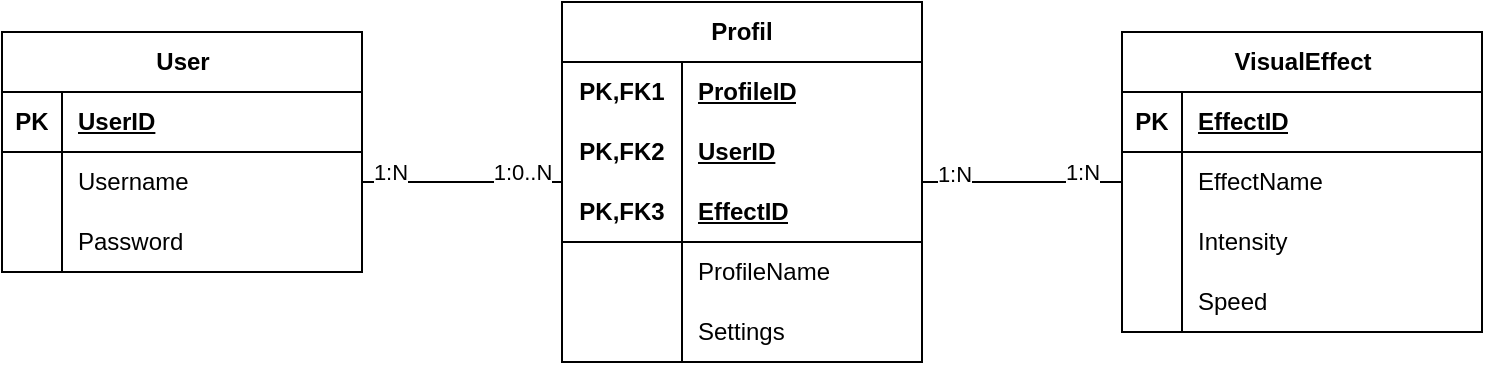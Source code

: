 <mxfile version="22.0.3" type="device">
  <diagram name="Seite-1" id="4d086khcUP9tRI4t_w3H">
    <mxGraphModel dx="1434" dy="844" grid="1" gridSize="10" guides="1" tooltips="1" connect="1" arrows="1" fold="1" page="1" pageScale="1" pageWidth="827" pageHeight="1169" math="0" shadow="0">
      <root>
        <mxCell id="0" />
        <mxCell id="1" parent="0" />
        <mxCell id="CetDLCdSc64ERiJcnzY1-14" value="Profil" style="shape=table;startSize=30;container=1;collapsible=1;childLayout=tableLayout;fixedRows=1;rowLines=0;fontStyle=1;align=center;resizeLast=1;html=1;whiteSpace=wrap;" vertex="1" parent="1">
          <mxGeometry x="320" y="45" width="180" height="180" as="geometry" />
        </mxCell>
        <mxCell id="CetDLCdSc64ERiJcnzY1-15" value="" style="shape=tableRow;horizontal=0;startSize=0;swimlaneHead=0;swimlaneBody=0;fillColor=none;collapsible=0;dropTarget=0;points=[[0,0.5],[1,0.5]];portConstraint=eastwest;top=0;left=0;right=0;bottom=0;html=1;" vertex="1" parent="CetDLCdSc64ERiJcnzY1-14">
          <mxGeometry y="30" width="180" height="30" as="geometry" />
        </mxCell>
        <mxCell id="CetDLCdSc64ERiJcnzY1-16" value="PK,FK1" style="shape=partialRectangle;connectable=0;fillColor=none;top=0;left=0;bottom=0;right=0;fontStyle=1;overflow=hidden;html=1;whiteSpace=wrap;" vertex="1" parent="CetDLCdSc64ERiJcnzY1-15">
          <mxGeometry width="60" height="30" as="geometry">
            <mxRectangle width="60" height="30" as="alternateBounds" />
          </mxGeometry>
        </mxCell>
        <mxCell id="CetDLCdSc64ERiJcnzY1-17" value="ProfileID" style="shape=partialRectangle;connectable=0;fillColor=none;top=0;left=0;bottom=0;right=0;align=left;spacingLeft=6;fontStyle=5;overflow=hidden;html=1;whiteSpace=wrap;" vertex="1" parent="CetDLCdSc64ERiJcnzY1-15">
          <mxGeometry x="60" width="120" height="30" as="geometry">
            <mxRectangle width="120" height="30" as="alternateBounds" />
          </mxGeometry>
        </mxCell>
        <mxCell id="CetDLCdSc64ERiJcnzY1-62" value="" style="shape=tableRow;horizontal=0;startSize=0;swimlaneHead=0;swimlaneBody=0;fillColor=none;collapsible=0;dropTarget=0;points=[[0,0.5],[1,0.5]];portConstraint=eastwest;top=0;left=0;right=0;bottom=0;html=1;" vertex="1" parent="CetDLCdSc64ERiJcnzY1-14">
          <mxGeometry y="60" width="180" height="30" as="geometry" />
        </mxCell>
        <mxCell id="CetDLCdSc64ERiJcnzY1-63" value="PK,FK2" style="shape=partialRectangle;connectable=0;fillColor=none;top=0;left=0;bottom=0;right=0;fontStyle=1;overflow=hidden;html=1;whiteSpace=wrap;" vertex="1" parent="CetDLCdSc64ERiJcnzY1-62">
          <mxGeometry width="60" height="30" as="geometry">
            <mxRectangle width="60" height="30" as="alternateBounds" />
          </mxGeometry>
        </mxCell>
        <mxCell id="CetDLCdSc64ERiJcnzY1-64" value="UserID" style="shape=partialRectangle;connectable=0;fillColor=none;top=0;left=0;bottom=0;right=0;align=left;spacingLeft=6;fontStyle=5;overflow=hidden;html=1;whiteSpace=wrap;" vertex="1" parent="CetDLCdSc64ERiJcnzY1-62">
          <mxGeometry x="60" width="120" height="30" as="geometry">
            <mxRectangle width="120" height="30" as="alternateBounds" />
          </mxGeometry>
        </mxCell>
        <mxCell id="CetDLCdSc64ERiJcnzY1-18" value="" style="shape=tableRow;horizontal=0;startSize=0;swimlaneHead=0;swimlaneBody=0;fillColor=none;collapsible=0;dropTarget=0;points=[[0,0.5],[1,0.5]];portConstraint=eastwest;top=0;left=0;right=0;bottom=1;html=1;" vertex="1" parent="CetDLCdSc64ERiJcnzY1-14">
          <mxGeometry y="90" width="180" height="30" as="geometry" />
        </mxCell>
        <mxCell id="CetDLCdSc64ERiJcnzY1-19" value="PK,FK3" style="shape=partialRectangle;connectable=0;fillColor=none;top=0;left=0;bottom=0;right=0;fontStyle=1;overflow=hidden;html=1;whiteSpace=wrap;" vertex="1" parent="CetDLCdSc64ERiJcnzY1-18">
          <mxGeometry width="60" height="30" as="geometry">
            <mxRectangle width="60" height="30" as="alternateBounds" />
          </mxGeometry>
        </mxCell>
        <mxCell id="CetDLCdSc64ERiJcnzY1-20" value="EffectID" style="shape=partialRectangle;connectable=0;fillColor=none;top=0;left=0;bottom=0;right=0;align=left;spacingLeft=6;fontStyle=5;overflow=hidden;html=1;whiteSpace=wrap;" vertex="1" parent="CetDLCdSc64ERiJcnzY1-18">
          <mxGeometry x="60" width="120" height="30" as="geometry">
            <mxRectangle width="120" height="30" as="alternateBounds" />
          </mxGeometry>
        </mxCell>
        <mxCell id="CetDLCdSc64ERiJcnzY1-21" value="" style="shape=tableRow;horizontal=0;startSize=0;swimlaneHead=0;swimlaneBody=0;fillColor=none;collapsible=0;dropTarget=0;points=[[0,0.5],[1,0.5]];portConstraint=eastwest;top=0;left=0;right=0;bottom=0;html=1;" vertex="1" parent="CetDLCdSc64ERiJcnzY1-14">
          <mxGeometry y="120" width="180" height="30" as="geometry" />
        </mxCell>
        <mxCell id="CetDLCdSc64ERiJcnzY1-22" value="" style="shape=partialRectangle;connectable=0;fillColor=none;top=0;left=0;bottom=0;right=0;editable=1;overflow=hidden;html=1;whiteSpace=wrap;" vertex="1" parent="CetDLCdSc64ERiJcnzY1-21">
          <mxGeometry width="60" height="30" as="geometry">
            <mxRectangle width="60" height="30" as="alternateBounds" />
          </mxGeometry>
        </mxCell>
        <mxCell id="CetDLCdSc64ERiJcnzY1-23" value="ProfileName" style="shape=partialRectangle;connectable=0;fillColor=none;top=0;left=0;bottom=0;right=0;align=left;spacingLeft=6;overflow=hidden;html=1;whiteSpace=wrap;" vertex="1" parent="CetDLCdSc64ERiJcnzY1-21">
          <mxGeometry x="60" width="120" height="30" as="geometry">
            <mxRectangle width="120" height="30" as="alternateBounds" />
          </mxGeometry>
        </mxCell>
        <mxCell id="CetDLCdSc64ERiJcnzY1-24" value="" style="shape=tableRow;horizontal=0;startSize=0;swimlaneHead=0;swimlaneBody=0;fillColor=none;collapsible=0;dropTarget=0;points=[[0,0.5],[1,0.5]];portConstraint=eastwest;top=0;left=0;right=0;bottom=0;html=1;" vertex="1" parent="CetDLCdSc64ERiJcnzY1-14">
          <mxGeometry y="150" width="180" height="30" as="geometry" />
        </mxCell>
        <mxCell id="CetDLCdSc64ERiJcnzY1-25" value="" style="shape=partialRectangle;connectable=0;fillColor=none;top=0;left=0;bottom=0;right=0;editable=1;overflow=hidden;html=1;whiteSpace=wrap;" vertex="1" parent="CetDLCdSc64ERiJcnzY1-24">
          <mxGeometry width="60" height="30" as="geometry">
            <mxRectangle width="60" height="30" as="alternateBounds" />
          </mxGeometry>
        </mxCell>
        <mxCell id="CetDLCdSc64ERiJcnzY1-26" value="Settings" style="shape=partialRectangle;connectable=0;fillColor=none;top=0;left=0;bottom=0;right=0;align=left;spacingLeft=6;overflow=hidden;html=1;whiteSpace=wrap;" vertex="1" parent="CetDLCdSc64ERiJcnzY1-24">
          <mxGeometry x="60" width="120" height="30" as="geometry">
            <mxRectangle width="120" height="30" as="alternateBounds" />
          </mxGeometry>
        </mxCell>
        <mxCell id="CetDLCdSc64ERiJcnzY1-69" style="edgeStyle=orthogonalEdgeStyle;rounded=0;orthogonalLoop=1;jettySize=auto;html=1;endArrow=none;endFill=0;" edge="1" parent="1" source="CetDLCdSc64ERiJcnzY1-27" target="CetDLCdSc64ERiJcnzY1-14">
          <mxGeometry relative="1" as="geometry" />
        </mxCell>
        <mxCell id="CetDLCdSc64ERiJcnzY1-70" value="1:N" style="edgeLabel;html=1;align=center;verticalAlign=middle;resizable=0;points=[];" vertex="1" connectable="0" parent="CetDLCdSc64ERiJcnzY1-69">
          <mxGeometry x="0.68" y="-4" relative="1" as="geometry">
            <mxPoint as="offset" />
          </mxGeometry>
        </mxCell>
        <mxCell id="CetDLCdSc64ERiJcnzY1-71" value="1:N" style="edgeLabel;html=1;align=center;verticalAlign=middle;resizable=0;points=[];" vertex="1" connectable="0" parent="CetDLCdSc64ERiJcnzY1-69">
          <mxGeometry x="-0.76" y="-3" relative="1" as="geometry">
            <mxPoint x="-8" y="-2" as="offset" />
          </mxGeometry>
        </mxCell>
        <mxCell id="CetDLCdSc64ERiJcnzY1-27" value="VisualEffect" style="shape=table;startSize=30;container=1;collapsible=1;childLayout=tableLayout;fixedRows=1;rowLines=0;fontStyle=1;align=center;resizeLast=1;html=1;" vertex="1" parent="1">
          <mxGeometry x="600" y="60" width="180" height="150" as="geometry" />
        </mxCell>
        <mxCell id="CetDLCdSc64ERiJcnzY1-28" value="" style="shape=tableRow;horizontal=0;startSize=0;swimlaneHead=0;swimlaneBody=0;fillColor=none;collapsible=0;dropTarget=0;points=[[0,0.5],[1,0.5]];portConstraint=eastwest;top=0;left=0;right=0;bottom=1;" vertex="1" parent="CetDLCdSc64ERiJcnzY1-27">
          <mxGeometry y="30" width="180" height="30" as="geometry" />
        </mxCell>
        <mxCell id="CetDLCdSc64ERiJcnzY1-29" value="PK" style="shape=partialRectangle;connectable=0;fillColor=none;top=0;left=0;bottom=0;right=0;fontStyle=1;overflow=hidden;whiteSpace=wrap;html=1;" vertex="1" parent="CetDLCdSc64ERiJcnzY1-28">
          <mxGeometry width="30" height="30" as="geometry">
            <mxRectangle width="30" height="30" as="alternateBounds" />
          </mxGeometry>
        </mxCell>
        <mxCell id="CetDLCdSc64ERiJcnzY1-30" value="EffectID" style="shape=partialRectangle;connectable=0;fillColor=none;top=0;left=0;bottom=0;right=0;align=left;spacingLeft=6;fontStyle=5;overflow=hidden;whiteSpace=wrap;html=1;" vertex="1" parent="CetDLCdSc64ERiJcnzY1-28">
          <mxGeometry x="30" width="150" height="30" as="geometry">
            <mxRectangle width="150" height="30" as="alternateBounds" />
          </mxGeometry>
        </mxCell>
        <mxCell id="CetDLCdSc64ERiJcnzY1-31" value="" style="shape=tableRow;horizontal=0;startSize=0;swimlaneHead=0;swimlaneBody=0;fillColor=none;collapsible=0;dropTarget=0;points=[[0,0.5],[1,0.5]];portConstraint=eastwest;top=0;left=0;right=0;bottom=0;" vertex="1" parent="CetDLCdSc64ERiJcnzY1-27">
          <mxGeometry y="60" width="180" height="30" as="geometry" />
        </mxCell>
        <mxCell id="CetDLCdSc64ERiJcnzY1-32" value="" style="shape=partialRectangle;connectable=0;fillColor=none;top=0;left=0;bottom=0;right=0;editable=1;overflow=hidden;whiteSpace=wrap;html=1;" vertex="1" parent="CetDLCdSc64ERiJcnzY1-31">
          <mxGeometry width="30" height="30" as="geometry">
            <mxRectangle width="30" height="30" as="alternateBounds" />
          </mxGeometry>
        </mxCell>
        <mxCell id="CetDLCdSc64ERiJcnzY1-33" value="EffectName" style="shape=partialRectangle;connectable=0;fillColor=none;top=0;left=0;bottom=0;right=0;align=left;spacingLeft=6;overflow=hidden;whiteSpace=wrap;html=1;" vertex="1" parent="CetDLCdSc64ERiJcnzY1-31">
          <mxGeometry x="30" width="150" height="30" as="geometry">
            <mxRectangle width="150" height="30" as="alternateBounds" />
          </mxGeometry>
        </mxCell>
        <mxCell id="CetDLCdSc64ERiJcnzY1-34" value="" style="shape=tableRow;horizontal=0;startSize=0;swimlaneHead=0;swimlaneBody=0;fillColor=none;collapsible=0;dropTarget=0;points=[[0,0.5],[1,0.5]];portConstraint=eastwest;top=0;left=0;right=0;bottom=0;" vertex="1" parent="CetDLCdSc64ERiJcnzY1-27">
          <mxGeometry y="90" width="180" height="30" as="geometry" />
        </mxCell>
        <mxCell id="CetDLCdSc64ERiJcnzY1-35" value="" style="shape=partialRectangle;connectable=0;fillColor=none;top=0;left=0;bottom=0;right=0;editable=1;overflow=hidden;whiteSpace=wrap;html=1;" vertex="1" parent="CetDLCdSc64ERiJcnzY1-34">
          <mxGeometry width="30" height="30" as="geometry">
            <mxRectangle width="30" height="30" as="alternateBounds" />
          </mxGeometry>
        </mxCell>
        <mxCell id="CetDLCdSc64ERiJcnzY1-36" value="Intensity" style="shape=partialRectangle;connectable=0;fillColor=none;top=0;left=0;bottom=0;right=0;align=left;spacingLeft=6;overflow=hidden;whiteSpace=wrap;html=1;" vertex="1" parent="CetDLCdSc64ERiJcnzY1-34">
          <mxGeometry x="30" width="150" height="30" as="geometry">
            <mxRectangle width="150" height="30" as="alternateBounds" />
          </mxGeometry>
        </mxCell>
        <mxCell id="CetDLCdSc64ERiJcnzY1-37" value="" style="shape=tableRow;horizontal=0;startSize=0;swimlaneHead=0;swimlaneBody=0;fillColor=none;collapsible=0;dropTarget=0;points=[[0,0.5],[1,0.5]];portConstraint=eastwest;top=0;left=0;right=0;bottom=0;" vertex="1" parent="CetDLCdSc64ERiJcnzY1-27">
          <mxGeometry y="120" width="180" height="30" as="geometry" />
        </mxCell>
        <mxCell id="CetDLCdSc64ERiJcnzY1-38" value="" style="shape=partialRectangle;connectable=0;fillColor=none;top=0;left=0;bottom=0;right=0;editable=1;overflow=hidden;whiteSpace=wrap;html=1;" vertex="1" parent="CetDLCdSc64ERiJcnzY1-37">
          <mxGeometry width="30" height="30" as="geometry">
            <mxRectangle width="30" height="30" as="alternateBounds" />
          </mxGeometry>
        </mxCell>
        <mxCell id="CetDLCdSc64ERiJcnzY1-39" value="Speed" style="shape=partialRectangle;connectable=0;fillColor=none;top=0;left=0;bottom=0;right=0;align=left;spacingLeft=6;overflow=hidden;whiteSpace=wrap;html=1;" vertex="1" parent="CetDLCdSc64ERiJcnzY1-37">
          <mxGeometry x="30" width="150" height="30" as="geometry">
            <mxRectangle width="150" height="30" as="alternateBounds" />
          </mxGeometry>
        </mxCell>
        <mxCell id="CetDLCdSc64ERiJcnzY1-1" value="User" style="shape=table;startSize=30;container=1;collapsible=1;childLayout=tableLayout;fixedRows=1;rowLines=0;fontStyle=1;align=center;resizeLast=1;html=1;" vertex="1" parent="1">
          <mxGeometry x="40" y="60" width="180" height="120" as="geometry" />
        </mxCell>
        <mxCell id="CetDLCdSc64ERiJcnzY1-2" value="" style="shape=tableRow;horizontal=0;startSize=0;swimlaneHead=0;swimlaneBody=0;fillColor=none;collapsible=0;dropTarget=0;points=[[0,0.5],[1,0.5]];portConstraint=eastwest;top=0;left=0;right=0;bottom=1;" vertex="1" parent="CetDLCdSc64ERiJcnzY1-1">
          <mxGeometry y="30" width="180" height="30" as="geometry" />
        </mxCell>
        <mxCell id="CetDLCdSc64ERiJcnzY1-3" value="PK" style="shape=partialRectangle;connectable=0;fillColor=none;top=0;left=0;bottom=0;right=0;fontStyle=1;overflow=hidden;whiteSpace=wrap;html=1;" vertex="1" parent="CetDLCdSc64ERiJcnzY1-2">
          <mxGeometry width="30" height="30" as="geometry">
            <mxRectangle width="30" height="30" as="alternateBounds" />
          </mxGeometry>
        </mxCell>
        <mxCell id="CetDLCdSc64ERiJcnzY1-4" value="UserID" style="shape=partialRectangle;connectable=0;fillColor=none;top=0;left=0;bottom=0;right=0;align=left;spacingLeft=6;fontStyle=5;overflow=hidden;whiteSpace=wrap;html=1;" vertex="1" parent="CetDLCdSc64ERiJcnzY1-2">
          <mxGeometry x="30" width="150" height="30" as="geometry">
            <mxRectangle width="150" height="30" as="alternateBounds" />
          </mxGeometry>
        </mxCell>
        <mxCell id="CetDLCdSc64ERiJcnzY1-5" value="" style="shape=tableRow;horizontal=0;startSize=0;swimlaneHead=0;swimlaneBody=0;fillColor=none;collapsible=0;dropTarget=0;points=[[0,0.5],[1,0.5]];portConstraint=eastwest;top=0;left=0;right=0;bottom=0;" vertex="1" parent="CetDLCdSc64ERiJcnzY1-1">
          <mxGeometry y="60" width="180" height="30" as="geometry" />
        </mxCell>
        <mxCell id="CetDLCdSc64ERiJcnzY1-6" value="" style="shape=partialRectangle;connectable=0;fillColor=none;top=0;left=0;bottom=0;right=0;editable=1;overflow=hidden;whiteSpace=wrap;html=1;" vertex="1" parent="CetDLCdSc64ERiJcnzY1-5">
          <mxGeometry width="30" height="30" as="geometry">
            <mxRectangle width="30" height="30" as="alternateBounds" />
          </mxGeometry>
        </mxCell>
        <mxCell id="CetDLCdSc64ERiJcnzY1-7" value="Username" style="shape=partialRectangle;connectable=0;fillColor=none;top=0;left=0;bottom=0;right=0;align=left;spacingLeft=6;overflow=hidden;whiteSpace=wrap;html=1;" vertex="1" parent="CetDLCdSc64ERiJcnzY1-5">
          <mxGeometry x="30" width="150" height="30" as="geometry">
            <mxRectangle width="150" height="30" as="alternateBounds" />
          </mxGeometry>
        </mxCell>
        <mxCell id="CetDLCdSc64ERiJcnzY1-8" value="" style="shape=tableRow;horizontal=0;startSize=0;swimlaneHead=0;swimlaneBody=0;fillColor=none;collapsible=0;dropTarget=0;points=[[0,0.5],[1,0.5]];portConstraint=eastwest;top=0;left=0;right=0;bottom=0;" vertex="1" parent="CetDLCdSc64ERiJcnzY1-1">
          <mxGeometry y="90" width="180" height="30" as="geometry" />
        </mxCell>
        <mxCell id="CetDLCdSc64ERiJcnzY1-9" value="" style="shape=partialRectangle;connectable=0;fillColor=none;top=0;left=0;bottom=0;right=0;editable=1;overflow=hidden;whiteSpace=wrap;html=1;" vertex="1" parent="CetDLCdSc64ERiJcnzY1-8">
          <mxGeometry width="30" height="30" as="geometry">
            <mxRectangle width="30" height="30" as="alternateBounds" />
          </mxGeometry>
        </mxCell>
        <mxCell id="CetDLCdSc64ERiJcnzY1-10" value="Password" style="shape=partialRectangle;connectable=0;fillColor=none;top=0;left=0;bottom=0;right=0;align=left;spacingLeft=6;overflow=hidden;whiteSpace=wrap;html=1;" vertex="1" parent="CetDLCdSc64ERiJcnzY1-8">
          <mxGeometry x="30" width="150" height="30" as="geometry">
            <mxRectangle width="150" height="30" as="alternateBounds" />
          </mxGeometry>
        </mxCell>
        <mxCell id="CetDLCdSc64ERiJcnzY1-65" style="edgeStyle=orthogonalEdgeStyle;rounded=0;orthogonalLoop=1;jettySize=auto;html=1;endArrow=none;endFill=0;" edge="1" parent="1" source="CetDLCdSc64ERiJcnzY1-5" target="CetDLCdSc64ERiJcnzY1-14">
          <mxGeometry relative="1" as="geometry" />
        </mxCell>
        <mxCell id="CetDLCdSc64ERiJcnzY1-67" value="1:N" style="edgeLabel;html=1;align=center;verticalAlign=middle;resizable=0;points=[];" vertex="1" connectable="0" parent="CetDLCdSc64ERiJcnzY1-65">
          <mxGeometry x="-0.72" y="3" relative="1" as="geometry">
            <mxPoint y="-2" as="offset" />
          </mxGeometry>
        </mxCell>
        <mxCell id="CetDLCdSc64ERiJcnzY1-68" value="1:0..N" style="edgeLabel;html=1;align=center;verticalAlign=middle;resizable=0;points=[];" vertex="1" connectable="0" parent="CetDLCdSc64ERiJcnzY1-65">
          <mxGeometry x="0.76" y="1" relative="1" as="geometry">
            <mxPoint x="-8" y="-4" as="offset" />
          </mxGeometry>
        </mxCell>
      </root>
    </mxGraphModel>
  </diagram>
</mxfile>
